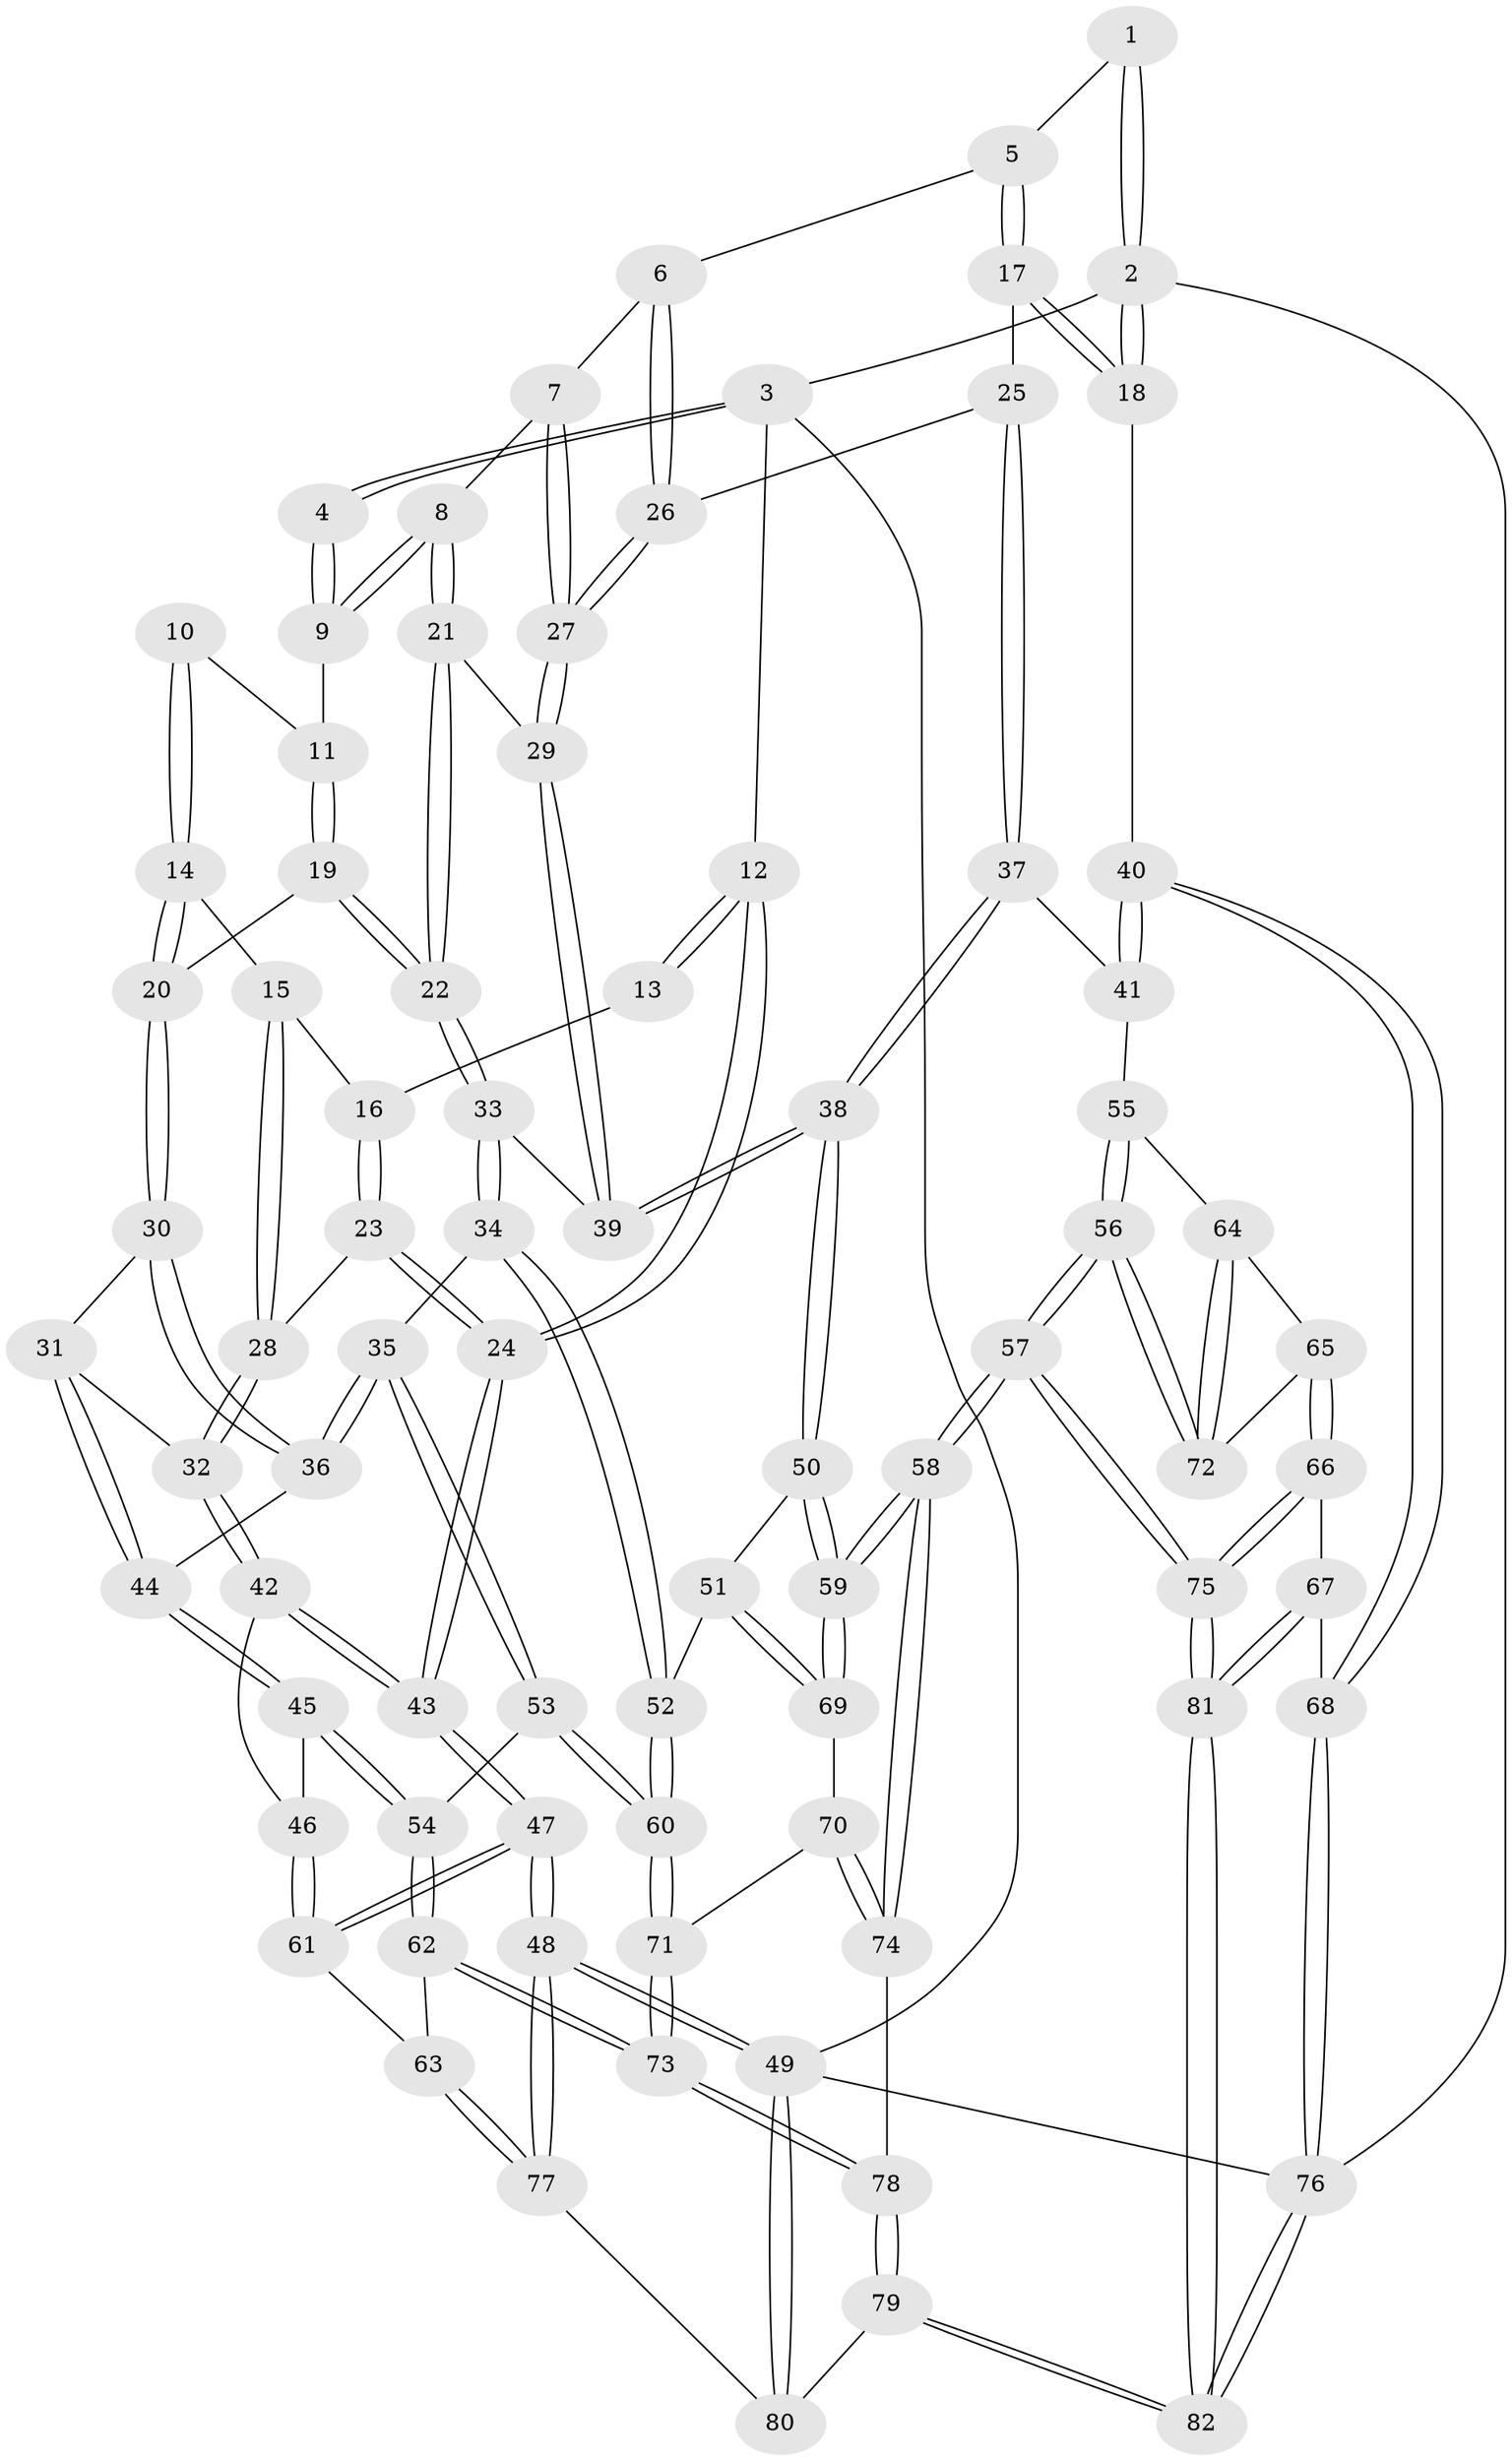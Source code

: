 // coarse degree distribution, {4: 0.4489795918367347, 5: 0.20408163265306123, 3: 0.24489795918367346, 6: 0.08163265306122448, 2: 0.02040816326530612}
// Generated by graph-tools (version 1.1) at 2025/42/03/06/25 10:42:31]
// undirected, 82 vertices, 202 edges
graph export_dot {
graph [start="1"]
  node [color=gray90,style=filled];
  1 [pos="+0.8304141967795623+0"];
  2 [pos="+1+0"];
  3 [pos="+0+0"];
  4 [pos="+0.600561069321608+0"];
  5 [pos="+0.84537315262852+0.2285315494523613"];
  6 [pos="+0.6624918642320876+0.2657186897287561"];
  7 [pos="+0.6437315727241293+0.25835454694647825"];
  8 [pos="+0.5750827138239266+0.22184393600152283"];
  9 [pos="+0.5292883027160894+0.12395291451806173"];
  10 [pos="+0.39747970508926933+0.16810654025132576"];
  11 [pos="+0.4546072804434857+0.1560143778186947"];
  12 [pos="+0+0"];
  13 [pos="+0.07887379212484723+0.06652596374860316"];
  14 [pos="+0.2813869527592171+0.3347127316203539"];
  15 [pos="+0.18872643689860025+0.2921096248379514"];
  16 [pos="+0.15070475335519157+0.2451538058390525"];
  17 [pos="+0.9038573963045418+0.3392848183337658"];
  18 [pos="+1+0.37643567736188704"];
  19 [pos="+0.404633329483052+0.3955261124151727"];
  20 [pos="+0.2987723275663425+0.39375798625309527"];
  21 [pos="+0.553242327973712+0.35289530161245836"];
  22 [pos="+0.48460745564888386+0.44042172053725104"];
  23 [pos="+0.040420029526051574+0.40618624755644817"];
  24 [pos="+0+0.3933847640256036"];
  25 [pos="+0.8474539054136965+0.38196904012076577"];
  26 [pos="+0.7626800915533661+0.3775275801365338"];
  27 [pos="+0.6798945840962572+0.44136563823680747"];
  28 [pos="+0.11925313186106706+0.43686799840221313"];
  29 [pos="+0.6721434251330476+0.4498591220823788"];
  30 [pos="+0.2922632425349813+0.4081968265504125"];
  31 [pos="+0.18854354185762068+0.46054607237691053"];
  32 [pos="+0.1471499132435472+0.4668040610847926"];
  33 [pos="+0.4878851708630471+0.47497195683243576"];
  34 [pos="+0.41606338367212486+0.5996722101764044"];
  35 [pos="+0.4020012954332429+0.5992549772694981"];
  36 [pos="+0.34150962539527463+0.5634048510399078"];
  37 [pos="+0.8117803442759584+0.5856159598979008"];
  38 [pos="+0.6933504064716942+0.5987565731412275"];
  39 [pos="+0.6636667465195663+0.5393082608222745"];
  40 [pos="+1+0.6028316687452538"];
  41 [pos="+0.8255177893573016+0.5933591543103376"];
  42 [pos="+0.11965778621951424+0.5947453297035947"];
  43 [pos="+0+0.5464801013223411"];
  44 [pos="+0.272108319482135+0.5745038574189794"];
  45 [pos="+0.1979392090716672+0.6173308625171761"];
  46 [pos="+0.14028261620645094+0.6238673608128856"];
  47 [pos="+0+1"];
  48 [pos="+0+1"];
  49 [pos="+0+1"];
  50 [pos="+0.6634972034292028+0.6431170601973666"];
  51 [pos="+0.5292436988586847+0.659620595896058"];
  52 [pos="+0.426072134559815+0.6102096184576569"];
  53 [pos="+0.30671786403631907+0.7072553227662985"];
  54 [pos="+0.299906040868948+0.7114877469074593"];
  55 [pos="+0.8391326401359815+0.6877531539760143"];
  56 [pos="+0.7397973795338629+0.8735586715368041"];
  57 [pos="+0.7204063968533667+0.896106338874407"];
  58 [pos="+0.719045382289964+0.8945996296950178"];
  59 [pos="+0.6839722063477008+0.7915306242850101"];
  60 [pos="+0.4169700211808892+0.7870828683343009"];
  61 [pos="+0.11966508221620122+0.7654310730919562"];
  62 [pos="+0.24657290878713234+0.8009964483254293"];
  63 [pos="+0.24584228191584503+0.80104664474846"];
  64 [pos="+0.8812142236103958+0.7349836149520511"];
  65 [pos="+0.9496192065013287+0.7649667286467358"];
  66 [pos="+1+0.778778229136302"];
  67 [pos="+1+0.7765216504684245"];
  68 [pos="+1+0.7249423296769318"];
  69 [pos="+0.5164953419700837+0.7616747547242765"];
  70 [pos="+0.4911110000816473+0.8039933332118964"];
  71 [pos="+0.42909605821494107+0.8379811232386712"];
  72 [pos="+0.8196623276176057+0.8155727236431612"];
  73 [pos="+0.39401455097420374+0.9042833679485164"];
  74 [pos="+0.7147796135359489+0.8938649182247344"];
  75 [pos="+0.7322229200770977+0.9282368076466996"];
  76 [pos="+1+1"];
  77 [pos="+0.2128273848501243+0.8937408977273544"];
  78 [pos="+0.3940967128184644+0.9047719458557304"];
  79 [pos="+0.36614183316587295+1"];
  80 [pos="+0.3537056576464413+1"];
  81 [pos="+0.7660276335514058+1"];
  82 [pos="+0.7668939680571917+1"];
  1 -- 2;
  1 -- 2;
  1 -- 5;
  2 -- 3;
  2 -- 18;
  2 -- 18;
  2 -- 76;
  3 -- 4;
  3 -- 4;
  3 -- 12;
  3 -- 49;
  4 -- 9;
  4 -- 9;
  5 -- 6;
  5 -- 17;
  5 -- 17;
  6 -- 7;
  6 -- 26;
  6 -- 26;
  7 -- 8;
  7 -- 27;
  7 -- 27;
  8 -- 9;
  8 -- 9;
  8 -- 21;
  8 -- 21;
  9 -- 11;
  10 -- 11;
  10 -- 14;
  10 -- 14;
  11 -- 19;
  11 -- 19;
  12 -- 13;
  12 -- 13;
  12 -- 24;
  12 -- 24;
  13 -- 16;
  14 -- 15;
  14 -- 20;
  14 -- 20;
  15 -- 16;
  15 -- 28;
  15 -- 28;
  16 -- 23;
  16 -- 23;
  17 -- 18;
  17 -- 18;
  17 -- 25;
  18 -- 40;
  19 -- 20;
  19 -- 22;
  19 -- 22;
  20 -- 30;
  20 -- 30;
  21 -- 22;
  21 -- 22;
  21 -- 29;
  22 -- 33;
  22 -- 33;
  23 -- 24;
  23 -- 24;
  23 -- 28;
  24 -- 43;
  24 -- 43;
  25 -- 26;
  25 -- 37;
  25 -- 37;
  26 -- 27;
  26 -- 27;
  27 -- 29;
  27 -- 29;
  28 -- 32;
  28 -- 32;
  29 -- 39;
  29 -- 39;
  30 -- 31;
  30 -- 36;
  30 -- 36;
  31 -- 32;
  31 -- 44;
  31 -- 44;
  32 -- 42;
  32 -- 42;
  33 -- 34;
  33 -- 34;
  33 -- 39;
  34 -- 35;
  34 -- 52;
  34 -- 52;
  35 -- 36;
  35 -- 36;
  35 -- 53;
  35 -- 53;
  36 -- 44;
  37 -- 38;
  37 -- 38;
  37 -- 41;
  38 -- 39;
  38 -- 39;
  38 -- 50;
  38 -- 50;
  40 -- 41;
  40 -- 41;
  40 -- 68;
  40 -- 68;
  41 -- 55;
  42 -- 43;
  42 -- 43;
  42 -- 46;
  43 -- 47;
  43 -- 47;
  44 -- 45;
  44 -- 45;
  45 -- 46;
  45 -- 54;
  45 -- 54;
  46 -- 61;
  46 -- 61;
  47 -- 48;
  47 -- 48;
  47 -- 61;
  47 -- 61;
  48 -- 49;
  48 -- 49;
  48 -- 77;
  48 -- 77;
  49 -- 80;
  49 -- 80;
  49 -- 76;
  50 -- 51;
  50 -- 59;
  50 -- 59;
  51 -- 52;
  51 -- 69;
  51 -- 69;
  52 -- 60;
  52 -- 60;
  53 -- 54;
  53 -- 60;
  53 -- 60;
  54 -- 62;
  54 -- 62;
  55 -- 56;
  55 -- 56;
  55 -- 64;
  56 -- 57;
  56 -- 57;
  56 -- 72;
  56 -- 72;
  57 -- 58;
  57 -- 58;
  57 -- 75;
  57 -- 75;
  58 -- 59;
  58 -- 59;
  58 -- 74;
  58 -- 74;
  59 -- 69;
  59 -- 69;
  60 -- 71;
  60 -- 71;
  61 -- 63;
  62 -- 63;
  62 -- 73;
  62 -- 73;
  63 -- 77;
  63 -- 77;
  64 -- 65;
  64 -- 72;
  64 -- 72;
  65 -- 66;
  65 -- 66;
  65 -- 72;
  66 -- 67;
  66 -- 75;
  66 -- 75;
  67 -- 68;
  67 -- 81;
  67 -- 81;
  68 -- 76;
  68 -- 76;
  69 -- 70;
  70 -- 71;
  70 -- 74;
  70 -- 74;
  71 -- 73;
  71 -- 73;
  73 -- 78;
  73 -- 78;
  74 -- 78;
  75 -- 81;
  75 -- 81;
  76 -- 82;
  76 -- 82;
  77 -- 80;
  78 -- 79;
  78 -- 79;
  79 -- 80;
  79 -- 82;
  79 -- 82;
  81 -- 82;
  81 -- 82;
}
